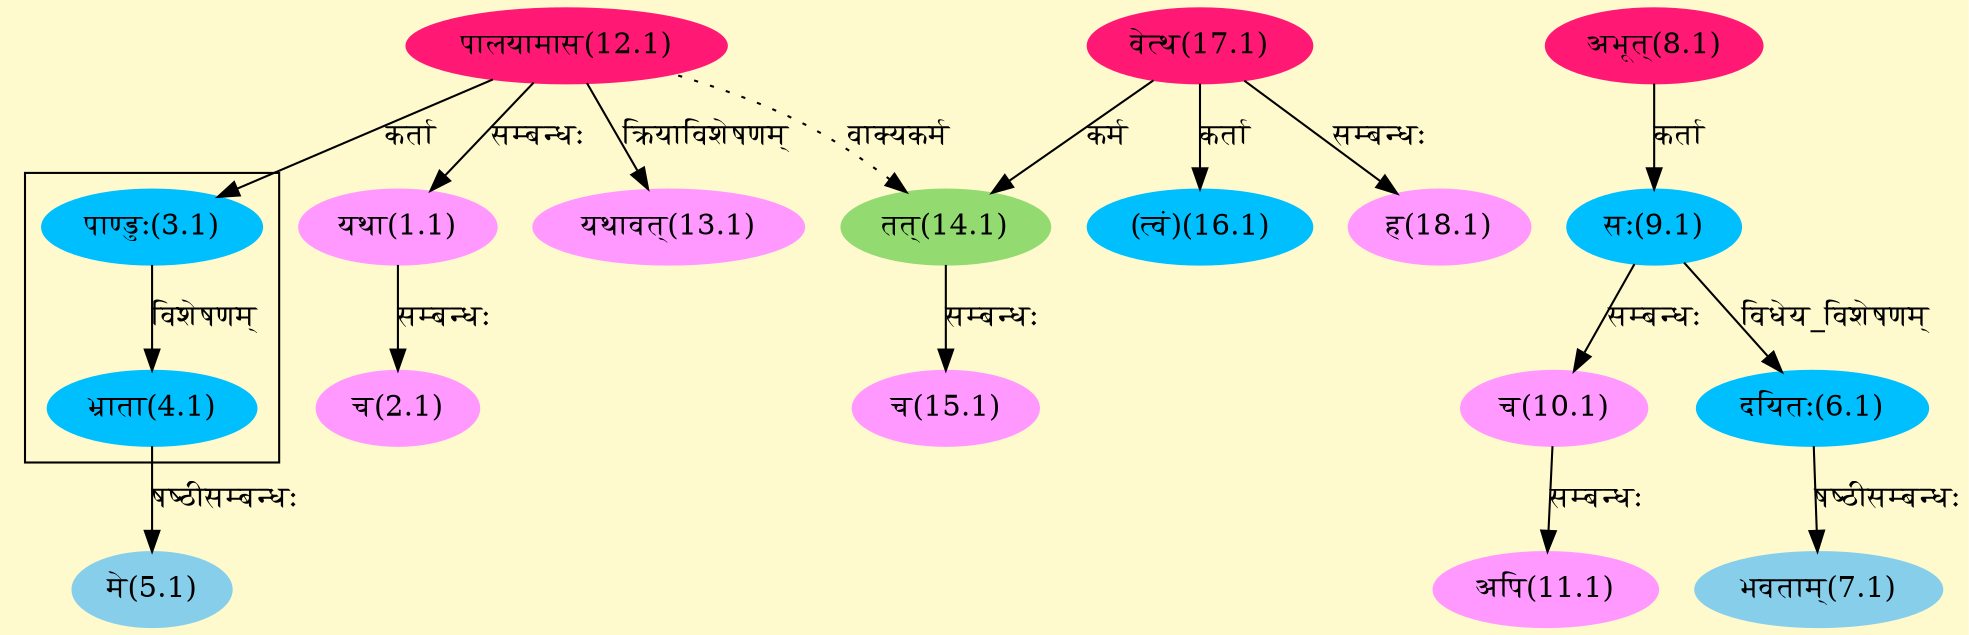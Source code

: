 digraph G{
rankdir=BT;
 compound=true;
 bgcolor="lemonchiffon1";

subgraph cluster_1{
Node4_1 [style=filled, color="#00BFFF" label = "भ्राता(4.1)"]
Node3_1 [style=filled, color="#00BFFF" label = "पाण्डुः(3.1)"]

}
Node1_1 [style=filled, color="#FF99FF" label = "यथा(1.1)"]
Node12_1 [style=filled, color="#FF1975" label = "पालयामास(12.1)"]
Node2_1 [style=filled, color="#FF99FF" label = "च(2.1)"]
Node3_1 [style=filled, color="#00BFFF" label = "पाण्डुः(3.1)"]
Node5_1 [style=filled, color="#87CEEB" label = "मे(5.1)"]
Node4_1 [style=filled, color="#00BFFF" label = "भ्राता(4.1)"]
Node6_1 [style=filled, color="#00BFFF" label = "दयितः(6.1)"]
Node9_1 [style=filled, color="#00BFFF" label = "सः(9.1)"]
Node7_1 [style=filled, color="#87CEEB" label = "भवताम्(7.1)"]
Node8_1 [style=filled, color="#FF1975" label = "अभूत्(8.1)"]
Node10_1 [style=filled, color="#FF99FF" label = "च(10.1)"]
Node11_1 [style=filled, color="#FF99FF" label = "अपि(11.1)"]
Node13_1 [style=filled, color="#FF99FF" label = "यथावत्(13.1)"]
Node14_1 [style=filled, color="#93DB70" label = "तत्(14.1)"]
Node17_1 [style=filled, color="#FF1975" label = "वेत्थ(17.1)"]
Node15_1 [style=filled, color="#FF99FF" label = "च(15.1)"]
Node16_1 [style=filled, color="#00BFFF" label = "(त्वं)(16.1)"]
Node [style=filled, color="" label = "()"]
Node18_1 [style=filled, color="#FF99FF" label = "ह(18.1)"]
/* Start of Relations section */

Node1_1 -> Node12_1 [  label="सम्बन्धः"  dir="back" ]
Node2_1 -> Node1_1 [  label="सम्बन्धः"  dir="back" ]
Node3_1 -> Node12_1 [  label="कर्ता"  dir="back" ]
Node4_1 -> Node3_1 [  label="विशेषणम्"  dir="back" ]
Node5_1 -> Node4_1 [  label="षष्ठीसम्बन्धः"  dir="back" ]
Node6_1 -> Node9_1 [  label="विधेय_विशेषणम्"  dir="back" ]
Node7_1 -> Node6_1 [  label="षष्ठीसम्बन्धः"  dir="back" ]
Node9_1 -> Node8_1 [  label="कर्ता"  dir="back" ]
Node10_1 -> Node9_1 [  label="सम्बन्धः"  dir="back" ]
Node11_1 -> Node10_1 [  label="सम्बन्धः"  dir="back" ]
Node13_1 -> Node12_1 [  label="क्रियाविशेषणम्"  dir="back" ]
Node14_1 -> Node17_1 [  label="कर्म"  dir="back" ]
Node14_1 -> Node12_1 [ style=dotted label="वाक्यकर्म"  dir="back" ]
Node15_1 -> Node14_1 [  label="सम्बन्धः"  dir="back" ]
Node16_1 -> Node17_1 [  label="कर्ता"  dir="back" ]
Node18_1 -> Node17_1 [  label="सम्बन्धः"  dir="back" ]
}
